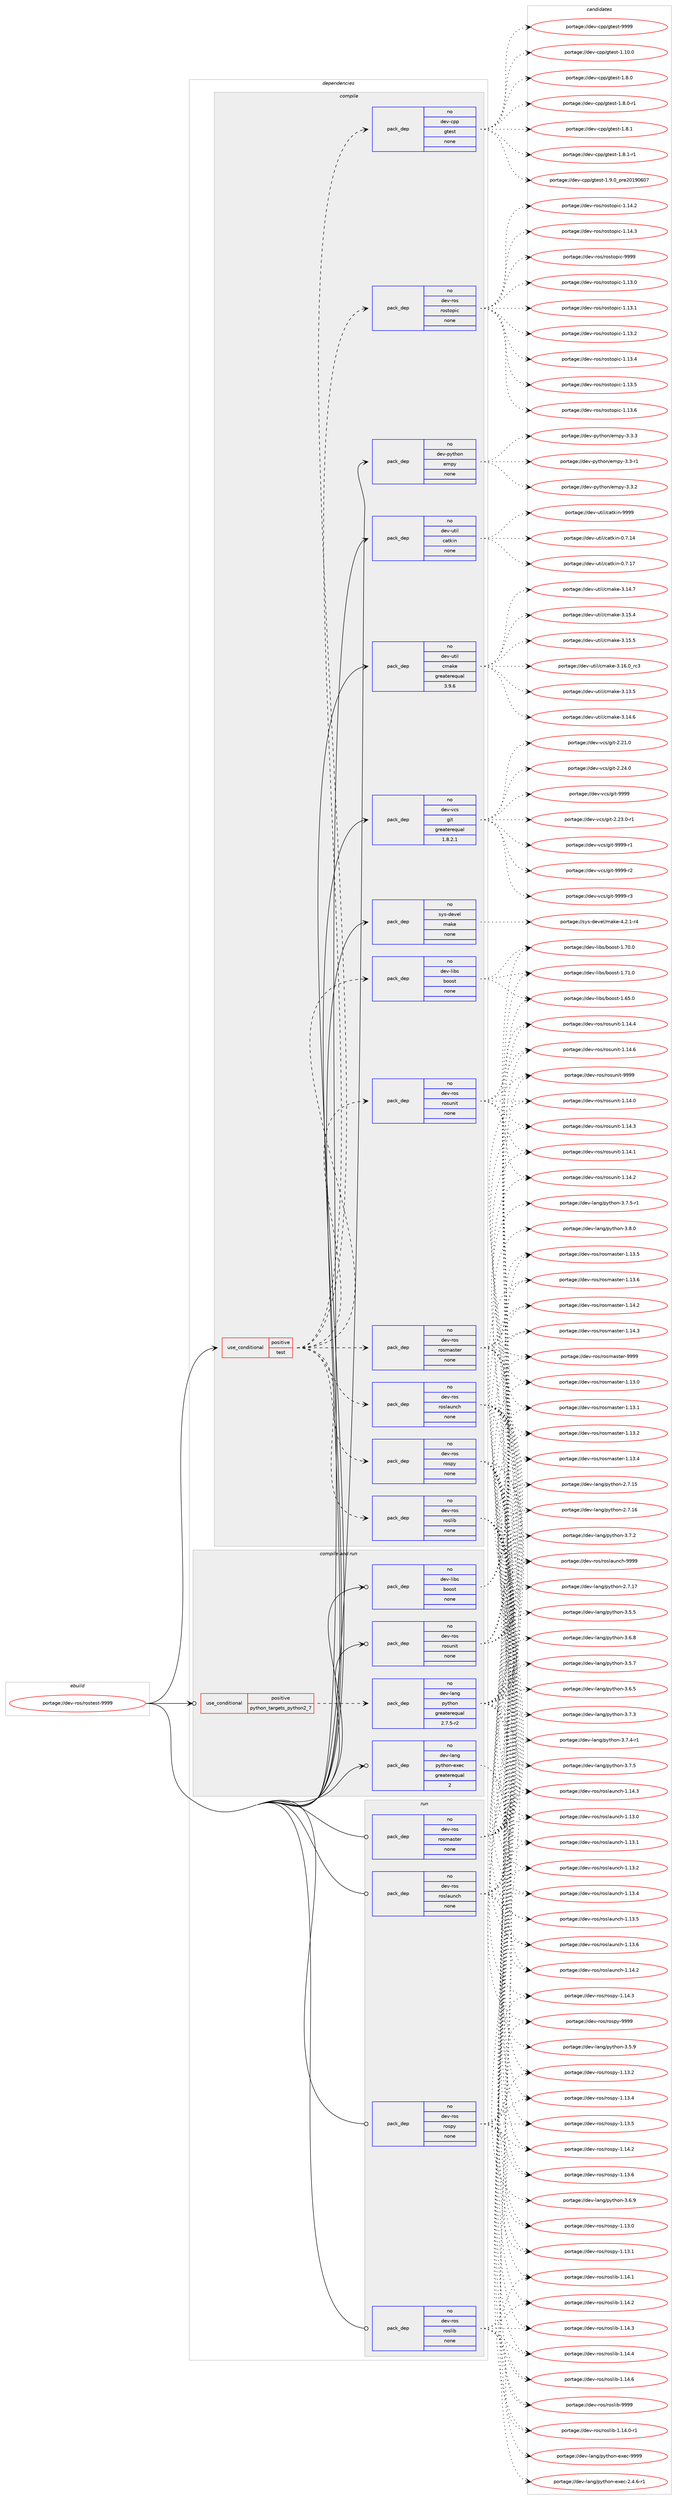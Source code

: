 digraph prolog {

# *************
# Graph options
# *************

newrank=true;
concentrate=true;
compound=true;
graph [rankdir=LR,fontname=Helvetica,fontsize=10,ranksep=1.5];#, ranksep=2.5, nodesep=0.2];
edge  [arrowhead=vee];
node  [fontname=Helvetica,fontsize=10];

# **********
# The ebuild
# **********

subgraph cluster_leftcol {
color=gray;
rank=same;
label=<<i>ebuild</i>>;
id [label="portage://dev-ros/rostest-9999", color=red, width=4, href="../dev-ros/rostest-9999.svg"];
}

# ****************
# The dependencies
# ****************

subgraph cluster_midcol {
color=gray;
label=<<i>dependencies</i>>;
subgraph cluster_compile {
fillcolor="#eeeeee";
style=filled;
label=<<i>compile</i>>;
subgraph cond44464 {
dependency199558 [label=<<TABLE BORDER="0" CELLBORDER="1" CELLSPACING="0" CELLPADDING="4"><TR><TD ROWSPAN="3" CELLPADDING="10">use_conditional</TD></TR><TR><TD>positive</TD></TR><TR><TD>test</TD></TR></TABLE>>, shape=none, color=red];
subgraph pack151666 {
dependency199559 [label=<<TABLE BORDER="0" CELLBORDER="1" CELLSPACING="0" CELLPADDING="4" WIDTH="220"><TR><TD ROWSPAN="6" CELLPADDING="30">pack_dep</TD></TR><TR><TD WIDTH="110">no</TD></TR><TR><TD>dev-ros</TD></TR><TR><TD>rosunit</TD></TR><TR><TD>none</TD></TR><TR><TD></TD></TR></TABLE>>, shape=none, color=blue];
}
dependency199558:e -> dependency199559:w [weight=20,style="dashed",arrowhead="vee"];
subgraph pack151667 {
dependency199560 [label=<<TABLE BORDER="0" CELLBORDER="1" CELLSPACING="0" CELLPADDING="4" WIDTH="220"><TR><TD ROWSPAN="6" CELLPADDING="30">pack_dep</TD></TR><TR><TD WIDTH="110">no</TD></TR><TR><TD>dev-libs</TD></TR><TR><TD>boost</TD></TR><TR><TD>none</TD></TR><TR><TD></TD></TR></TABLE>>, shape=none, color=blue];
}
dependency199558:e -> dependency199560:w [weight=20,style="dashed",arrowhead="vee"];
subgraph pack151668 {
dependency199561 [label=<<TABLE BORDER="0" CELLBORDER="1" CELLSPACING="0" CELLPADDING="4" WIDTH="220"><TR><TD ROWSPAN="6" CELLPADDING="30">pack_dep</TD></TR><TR><TD WIDTH="110">no</TD></TR><TR><TD>dev-ros</TD></TR><TR><TD>roslib</TD></TR><TR><TD>none</TD></TR><TR><TD></TD></TR></TABLE>>, shape=none, color=blue];
}
dependency199558:e -> dependency199561:w [weight=20,style="dashed",arrowhead="vee"];
subgraph pack151669 {
dependency199562 [label=<<TABLE BORDER="0" CELLBORDER="1" CELLSPACING="0" CELLPADDING="4" WIDTH="220"><TR><TD ROWSPAN="6" CELLPADDING="30">pack_dep</TD></TR><TR><TD WIDTH="110">no</TD></TR><TR><TD>dev-ros</TD></TR><TR><TD>rospy</TD></TR><TR><TD>none</TD></TR><TR><TD></TD></TR></TABLE>>, shape=none, color=blue];
}
dependency199558:e -> dependency199562:w [weight=20,style="dashed",arrowhead="vee"];
subgraph pack151670 {
dependency199563 [label=<<TABLE BORDER="0" CELLBORDER="1" CELLSPACING="0" CELLPADDING="4" WIDTH="220"><TR><TD ROWSPAN="6" CELLPADDING="30">pack_dep</TD></TR><TR><TD WIDTH="110">no</TD></TR><TR><TD>dev-ros</TD></TR><TR><TD>roslaunch</TD></TR><TR><TD>none</TD></TR><TR><TD></TD></TR></TABLE>>, shape=none, color=blue];
}
dependency199558:e -> dependency199563:w [weight=20,style="dashed",arrowhead="vee"];
subgraph pack151671 {
dependency199564 [label=<<TABLE BORDER="0" CELLBORDER="1" CELLSPACING="0" CELLPADDING="4" WIDTH="220"><TR><TD ROWSPAN="6" CELLPADDING="30">pack_dep</TD></TR><TR><TD WIDTH="110">no</TD></TR><TR><TD>dev-ros</TD></TR><TR><TD>rosmaster</TD></TR><TR><TD>none</TD></TR><TR><TD></TD></TR></TABLE>>, shape=none, color=blue];
}
dependency199558:e -> dependency199564:w [weight=20,style="dashed",arrowhead="vee"];
subgraph pack151672 {
dependency199565 [label=<<TABLE BORDER="0" CELLBORDER="1" CELLSPACING="0" CELLPADDING="4" WIDTH="220"><TR><TD ROWSPAN="6" CELLPADDING="30">pack_dep</TD></TR><TR><TD WIDTH="110">no</TD></TR><TR><TD>dev-cpp</TD></TR><TR><TD>gtest</TD></TR><TR><TD>none</TD></TR><TR><TD></TD></TR></TABLE>>, shape=none, color=blue];
}
dependency199558:e -> dependency199565:w [weight=20,style="dashed",arrowhead="vee"];
subgraph pack151673 {
dependency199566 [label=<<TABLE BORDER="0" CELLBORDER="1" CELLSPACING="0" CELLPADDING="4" WIDTH="220"><TR><TD ROWSPAN="6" CELLPADDING="30">pack_dep</TD></TR><TR><TD WIDTH="110">no</TD></TR><TR><TD>dev-ros</TD></TR><TR><TD>rostopic</TD></TR><TR><TD>none</TD></TR><TR><TD></TD></TR></TABLE>>, shape=none, color=blue];
}
dependency199558:e -> dependency199566:w [weight=20,style="dashed",arrowhead="vee"];
}
id:e -> dependency199558:w [weight=20,style="solid",arrowhead="vee"];
subgraph pack151674 {
dependency199567 [label=<<TABLE BORDER="0" CELLBORDER="1" CELLSPACING="0" CELLPADDING="4" WIDTH="220"><TR><TD ROWSPAN="6" CELLPADDING="30">pack_dep</TD></TR><TR><TD WIDTH="110">no</TD></TR><TR><TD>dev-python</TD></TR><TR><TD>empy</TD></TR><TR><TD>none</TD></TR><TR><TD></TD></TR></TABLE>>, shape=none, color=blue];
}
id:e -> dependency199567:w [weight=20,style="solid",arrowhead="vee"];
subgraph pack151675 {
dependency199568 [label=<<TABLE BORDER="0" CELLBORDER="1" CELLSPACING="0" CELLPADDING="4" WIDTH="220"><TR><TD ROWSPAN="6" CELLPADDING="30">pack_dep</TD></TR><TR><TD WIDTH="110">no</TD></TR><TR><TD>dev-util</TD></TR><TR><TD>catkin</TD></TR><TR><TD>none</TD></TR><TR><TD></TD></TR></TABLE>>, shape=none, color=blue];
}
id:e -> dependency199568:w [weight=20,style="solid",arrowhead="vee"];
subgraph pack151676 {
dependency199569 [label=<<TABLE BORDER="0" CELLBORDER="1" CELLSPACING="0" CELLPADDING="4" WIDTH="220"><TR><TD ROWSPAN="6" CELLPADDING="30">pack_dep</TD></TR><TR><TD WIDTH="110">no</TD></TR><TR><TD>dev-util</TD></TR><TR><TD>cmake</TD></TR><TR><TD>greaterequal</TD></TR><TR><TD>3.9.6</TD></TR></TABLE>>, shape=none, color=blue];
}
id:e -> dependency199569:w [weight=20,style="solid",arrowhead="vee"];
subgraph pack151677 {
dependency199570 [label=<<TABLE BORDER="0" CELLBORDER="1" CELLSPACING="0" CELLPADDING="4" WIDTH="220"><TR><TD ROWSPAN="6" CELLPADDING="30">pack_dep</TD></TR><TR><TD WIDTH="110">no</TD></TR><TR><TD>dev-vcs</TD></TR><TR><TD>git</TD></TR><TR><TD>greaterequal</TD></TR><TR><TD>1.8.2.1</TD></TR></TABLE>>, shape=none, color=blue];
}
id:e -> dependency199570:w [weight=20,style="solid",arrowhead="vee"];
subgraph pack151678 {
dependency199571 [label=<<TABLE BORDER="0" CELLBORDER="1" CELLSPACING="0" CELLPADDING="4" WIDTH="220"><TR><TD ROWSPAN="6" CELLPADDING="30">pack_dep</TD></TR><TR><TD WIDTH="110">no</TD></TR><TR><TD>sys-devel</TD></TR><TR><TD>make</TD></TR><TR><TD>none</TD></TR><TR><TD></TD></TR></TABLE>>, shape=none, color=blue];
}
id:e -> dependency199571:w [weight=20,style="solid",arrowhead="vee"];
}
subgraph cluster_compileandrun {
fillcolor="#eeeeee";
style=filled;
label=<<i>compile and run</i>>;
subgraph cond44465 {
dependency199572 [label=<<TABLE BORDER="0" CELLBORDER="1" CELLSPACING="0" CELLPADDING="4"><TR><TD ROWSPAN="3" CELLPADDING="10">use_conditional</TD></TR><TR><TD>positive</TD></TR><TR><TD>python_targets_python2_7</TD></TR></TABLE>>, shape=none, color=red];
subgraph pack151679 {
dependency199573 [label=<<TABLE BORDER="0" CELLBORDER="1" CELLSPACING="0" CELLPADDING="4" WIDTH="220"><TR><TD ROWSPAN="6" CELLPADDING="30">pack_dep</TD></TR><TR><TD WIDTH="110">no</TD></TR><TR><TD>dev-lang</TD></TR><TR><TD>python</TD></TR><TR><TD>greaterequal</TD></TR><TR><TD>2.7.5-r2</TD></TR></TABLE>>, shape=none, color=blue];
}
dependency199572:e -> dependency199573:w [weight=20,style="dashed",arrowhead="vee"];
}
id:e -> dependency199572:w [weight=20,style="solid",arrowhead="odotvee"];
subgraph pack151680 {
dependency199574 [label=<<TABLE BORDER="0" CELLBORDER="1" CELLSPACING="0" CELLPADDING="4" WIDTH="220"><TR><TD ROWSPAN="6" CELLPADDING="30">pack_dep</TD></TR><TR><TD WIDTH="110">no</TD></TR><TR><TD>dev-lang</TD></TR><TR><TD>python-exec</TD></TR><TR><TD>greaterequal</TD></TR><TR><TD>2</TD></TR></TABLE>>, shape=none, color=blue];
}
id:e -> dependency199574:w [weight=20,style="solid",arrowhead="odotvee"];
subgraph pack151681 {
dependency199575 [label=<<TABLE BORDER="0" CELLBORDER="1" CELLSPACING="0" CELLPADDING="4" WIDTH="220"><TR><TD ROWSPAN="6" CELLPADDING="30">pack_dep</TD></TR><TR><TD WIDTH="110">no</TD></TR><TR><TD>dev-libs</TD></TR><TR><TD>boost</TD></TR><TR><TD>none</TD></TR><TR><TD></TD></TR></TABLE>>, shape=none, color=blue];
}
id:e -> dependency199575:w [weight=20,style="solid",arrowhead="odotvee"];
subgraph pack151682 {
dependency199576 [label=<<TABLE BORDER="0" CELLBORDER="1" CELLSPACING="0" CELLPADDING="4" WIDTH="220"><TR><TD ROWSPAN="6" CELLPADDING="30">pack_dep</TD></TR><TR><TD WIDTH="110">no</TD></TR><TR><TD>dev-ros</TD></TR><TR><TD>rosunit</TD></TR><TR><TD>none</TD></TR><TR><TD></TD></TR></TABLE>>, shape=none, color=blue];
}
id:e -> dependency199576:w [weight=20,style="solid",arrowhead="odotvee"];
}
subgraph cluster_run {
fillcolor="#eeeeee";
style=filled;
label=<<i>run</i>>;
subgraph pack151683 {
dependency199577 [label=<<TABLE BORDER="0" CELLBORDER="1" CELLSPACING="0" CELLPADDING="4" WIDTH="220"><TR><TD ROWSPAN="6" CELLPADDING="30">pack_dep</TD></TR><TR><TD WIDTH="110">no</TD></TR><TR><TD>dev-ros</TD></TR><TR><TD>roslaunch</TD></TR><TR><TD>none</TD></TR><TR><TD></TD></TR></TABLE>>, shape=none, color=blue];
}
id:e -> dependency199577:w [weight=20,style="solid",arrowhead="odot"];
subgraph pack151684 {
dependency199578 [label=<<TABLE BORDER="0" CELLBORDER="1" CELLSPACING="0" CELLPADDING="4" WIDTH="220"><TR><TD ROWSPAN="6" CELLPADDING="30">pack_dep</TD></TR><TR><TD WIDTH="110">no</TD></TR><TR><TD>dev-ros</TD></TR><TR><TD>roslib</TD></TR><TR><TD>none</TD></TR><TR><TD></TD></TR></TABLE>>, shape=none, color=blue];
}
id:e -> dependency199578:w [weight=20,style="solid",arrowhead="odot"];
subgraph pack151685 {
dependency199579 [label=<<TABLE BORDER="0" CELLBORDER="1" CELLSPACING="0" CELLPADDING="4" WIDTH="220"><TR><TD ROWSPAN="6" CELLPADDING="30">pack_dep</TD></TR><TR><TD WIDTH="110">no</TD></TR><TR><TD>dev-ros</TD></TR><TR><TD>rosmaster</TD></TR><TR><TD>none</TD></TR><TR><TD></TD></TR></TABLE>>, shape=none, color=blue];
}
id:e -> dependency199579:w [weight=20,style="solid",arrowhead="odot"];
subgraph pack151686 {
dependency199580 [label=<<TABLE BORDER="0" CELLBORDER="1" CELLSPACING="0" CELLPADDING="4" WIDTH="220"><TR><TD ROWSPAN="6" CELLPADDING="30">pack_dep</TD></TR><TR><TD WIDTH="110">no</TD></TR><TR><TD>dev-ros</TD></TR><TR><TD>rospy</TD></TR><TR><TD>none</TD></TR><TR><TD></TD></TR></TABLE>>, shape=none, color=blue];
}
id:e -> dependency199580:w [weight=20,style="solid",arrowhead="odot"];
}
}

# **************
# The candidates
# **************

subgraph cluster_choices {
rank=same;
color=gray;
label=<<i>candidates</i>>;

subgraph choice151666 {
color=black;
nodesep=1;
choiceportage100101118451141111154711411111511711010511645494649524648 [label="portage://dev-ros/rosunit-1.14.0", color=red, width=4,href="../dev-ros/rosunit-1.14.0.svg"];
choiceportage100101118451141111154711411111511711010511645494649524649 [label="portage://dev-ros/rosunit-1.14.1", color=red, width=4,href="../dev-ros/rosunit-1.14.1.svg"];
choiceportage100101118451141111154711411111511711010511645494649524650 [label="portage://dev-ros/rosunit-1.14.2", color=red, width=4,href="../dev-ros/rosunit-1.14.2.svg"];
choiceportage100101118451141111154711411111511711010511645494649524651 [label="portage://dev-ros/rosunit-1.14.3", color=red, width=4,href="../dev-ros/rosunit-1.14.3.svg"];
choiceportage100101118451141111154711411111511711010511645494649524652 [label="portage://dev-ros/rosunit-1.14.4", color=red, width=4,href="../dev-ros/rosunit-1.14.4.svg"];
choiceportage100101118451141111154711411111511711010511645494649524654 [label="portage://dev-ros/rosunit-1.14.6", color=red, width=4,href="../dev-ros/rosunit-1.14.6.svg"];
choiceportage10010111845114111115471141111151171101051164557575757 [label="portage://dev-ros/rosunit-9999", color=red, width=4,href="../dev-ros/rosunit-9999.svg"];
dependency199559:e -> choiceportage100101118451141111154711411111511711010511645494649524648:w [style=dotted,weight="100"];
dependency199559:e -> choiceportage100101118451141111154711411111511711010511645494649524649:w [style=dotted,weight="100"];
dependency199559:e -> choiceportage100101118451141111154711411111511711010511645494649524650:w [style=dotted,weight="100"];
dependency199559:e -> choiceportage100101118451141111154711411111511711010511645494649524651:w [style=dotted,weight="100"];
dependency199559:e -> choiceportage100101118451141111154711411111511711010511645494649524652:w [style=dotted,weight="100"];
dependency199559:e -> choiceportage100101118451141111154711411111511711010511645494649524654:w [style=dotted,weight="100"];
dependency199559:e -> choiceportage10010111845114111115471141111151171101051164557575757:w [style=dotted,weight="100"];
}
subgraph choice151667 {
color=black;
nodesep=1;
choiceportage1001011184510810598115479811111111511645494654534648 [label="portage://dev-libs/boost-1.65.0", color=red, width=4,href="../dev-libs/boost-1.65.0.svg"];
choiceportage1001011184510810598115479811111111511645494655484648 [label="portage://dev-libs/boost-1.70.0", color=red, width=4,href="../dev-libs/boost-1.70.0.svg"];
choiceportage1001011184510810598115479811111111511645494655494648 [label="portage://dev-libs/boost-1.71.0", color=red, width=4,href="../dev-libs/boost-1.71.0.svg"];
dependency199560:e -> choiceportage1001011184510810598115479811111111511645494654534648:w [style=dotted,weight="100"];
dependency199560:e -> choiceportage1001011184510810598115479811111111511645494655484648:w [style=dotted,weight="100"];
dependency199560:e -> choiceportage1001011184510810598115479811111111511645494655494648:w [style=dotted,weight="100"];
}
subgraph choice151668 {
color=black;
nodesep=1;
choiceportage100101118451141111154711411111510810598454946495246484511449 [label="portage://dev-ros/roslib-1.14.0-r1", color=red, width=4,href="../dev-ros/roslib-1.14.0-r1.svg"];
choiceportage10010111845114111115471141111151081059845494649524649 [label="portage://dev-ros/roslib-1.14.1", color=red, width=4,href="../dev-ros/roslib-1.14.1.svg"];
choiceportage10010111845114111115471141111151081059845494649524650 [label="portage://dev-ros/roslib-1.14.2", color=red, width=4,href="../dev-ros/roslib-1.14.2.svg"];
choiceportage10010111845114111115471141111151081059845494649524651 [label="portage://dev-ros/roslib-1.14.3", color=red, width=4,href="../dev-ros/roslib-1.14.3.svg"];
choiceportage10010111845114111115471141111151081059845494649524652 [label="portage://dev-ros/roslib-1.14.4", color=red, width=4,href="../dev-ros/roslib-1.14.4.svg"];
choiceportage10010111845114111115471141111151081059845494649524654 [label="portage://dev-ros/roslib-1.14.6", color=red, width=4,href="../dev-ros/roslib-1.14.6.svg"];
choiceportage1001011184511411111547114111115108105984557575757 [label="portage://dev-ros/roslib-9999", color=red, width=4,href="../dev-ros/roslib-9999.svg"];
dependency199561:e -> choiceportage100101118451141111154711411111510810598454946495246484511449:w [style=dotted,weight="100"];
dependency199561:e -> choiceportage10010111845114111115471141111151081059845494649524649:w [style=dotted,weight="100"];
dependency199561:e -> choiceportage10010111845114111115471141111151081059845494649524650:w [style=dotted,weight="100"];
dependency199561:e -> choiceportage10010111845114111115471141111151081059845494649524651:w [style=dotted,weight="100"];
dependency199561:e -> choiceportage10010111845114111115471141111151081059845494649524652:w [style=dotted,weight="100"];
dependency199561:e -> choiceportage10010111845114111115471141111151081059845494649524654:w [style=dotted,weight="100"];
dependency199561:e -> choiceportage1001011184511411111547114111115108105984557575757:w [style=dotted,weight="100"];
}
subgraph choice151669 {
color=black;
nodesep=1;
choiceportage100101118451141111154711411111511212145494649514648 [label="portage://dev-ros/rospy-1.13.0", color=red, width=4,href="../dev-ros/rospy-1.13.0.svg"];
choiceportage100101118451141111154711411111511212145494649514649 [label="portage://dev-ros/rospy-1.13.1", color=red, width=4,href="../dev-ros/rospy-1.13.1.svg"];
choiceportage100101118451141111154711411111511212145494649514650 [label="portage://dev-ros/rospy-1.13.2", color=red, width=4,href="../dev-ros/rospy-1.13.2.svg"];
choiceportage100101118451141111154711411111511212145494649514652 [label="portage://dev-ros/rospy-1.13.4", color=red, width=4,href="../dev-ros/rospy-1.13.4.svg"];
choiceportage100101118451141111154711411111511212145494649514653 [label="portage://dev-ros/rospy-1.13.5", color=red, width=4,href="../dev-ros/rospy-1.13.5.svg"];
choiceportage100101118451141111154711411111511212145494649514654 [label="portage://dev-ros/rospy-1.13.6", color=red, width=4,href="../dev-ros/rospy-1.13.6.svg"];
choiceportage100101118451141111154711411111511212145494649524650 [label="portage://dev-ros/rospy-1.14.2", color=red, width=4,href="../dev-ros/rospy-1.14.2.svg"];
choiceportage100101118451141111154711411111511212145494649524651 [label="portage://dev-ros/rospy-1.14.3", color=red, width=4,href="../dev-ros/rospy-1.14.3.svg"];
choiceportage10010111845114111115471141111151121214557575757 [label="portage://dev-ros/rospy-9999", color=red, width=4,href="../dev-ros/rospy-9999.svg"];
dependency199562:e -> choiceportage100101118451141111154711411111511212145494649514648:w [style=dotted,weight="100"];
dependency199562:e -> choiceportage100101118451141111154711411111511212145494649514649:w [style=dotted,weight="100"];
dependency199562:e -> choiceportage100101118451141111154711411111511212145494649514650:w [style=dotted,weight="100"];
dependency199562:e -> choiceportage100101118451141111154711411111511212145494649514652:w [style=dotted,weight="100"];
dependency199562:e -> choiceportage100101118451141111154711411111511212145494649514653:w [style=dotted,weight="100"];
dependency199562:e -> choiceportage100101118451141111154711411111511212145494649514654:w [style=dotted,weight="100"];
dependency199562:e -> choiceportage100101118451141111154711411111511212145494649524650:w [style=dotted,weight="100"];
dependency199562:e -> choiceportage100101118451141111154711411111511212145494649524651:w [style=dotted,weight="100"];
dependency199562:e -> choiceportage10010111845114111115471141111151121214557575757:w [style=dotted,weight="100"];
}
subgraph choice151670 {
color=black;
nodesep=1;
choiceportage1001011184511411111547114111115108971171109910445494649514648 [label="portage://dev-ros/roslaunch-1.13.0", color=red, width=4,href="../dev-ros/roslaunch-1.13.0.svg"];
choiceportage1001011184511411111547114111115108971171109910445494649514649 [label="portage://dev-ros/roslaunch-1.13.1", color=red, width=4,href="../dev-ros/roslaunch-1.13.1.svg"];
choiceportage1001011184511411111547114111115108971171109910445494649514650 [label="portage://dev-ros/roslaunch-1.13.2", color=red, width=4,href="../dev-ros/roslaunch-1.13.2.svg"];
choiceportage1001011184511411111547114111115108971171109910445494649514652 [label="portage://dev-ros/roslaunch-1.13.4", color=red, width=4,href="../dev-ros/roslaunch-1.13.4.svg"];
choiceportage1001011184511411111547114111115108971171109910445494649514653 [label="portage://dev-ros/roslaunch-1.13.5", color=red, width=4,href="../dev-ros/roslaunch-1.13.5.svg"];
choiceportage1001011184511411111547114111115108971171109910445494649514654 [label="portage://dev-ros/roslaunch-1.13.6", color=red, width=4,href="../dev-ros/roslaunch-1.13.6.svg"];
choiceportage1001011184511411111547114111115108971171109910445494649524650 [label="portage://dev-ros/roslaunch-1.14.2", color=red, width=4,href="../dev-ros/roslaunch-1.14.2.svg"];
choiceportage1001011184511411111547114111115108971171109910445494649524651 [label="portage://dev-ros/roslaunch-1.14.3", color=red, width=4,href="../dev-ros/roslaunch-1.14.3.svg"];
choiceportage100101118451141111154711411111510897117110991044557575757 [label="portage://dev-ros/roslaunch-9999", color=red, width=4,href="../dev-ros/roslaunch-9999.svg"];
dependency199563:e -> choiceportage1001011184511411111547114111115108971171109910445494649514648:w [style=dotted,weight="100"];
dependency199563:e -> choiceportage1001011184511411111547114111115108971171109910445494649514649:w [style=dotted,weight="100"];
dependency199563:e -> choiceportage1001011184511411111547114111115108971171109910445494649514650:w [style=dotted,weight="100"];
dependency199563:e -> choiceportage1001011184511411111547114111115108971171109910445494649514652:w [style=dotted,weight="100"];
dependency199563:e -> choiceportage1001011184511411111547114111115108971171109910445494649514653:w [style=dotted,weight="100"];
dependency199563:e -> choiceportage1001011184511411111547114111115108971171109910445494649514654:w [style=dotted,weight="100"];
dependency199563:e -> choiceportage1001011184511411111547114111115108971171109910445494649524650:w [style=dotted,weight="100"];
dependency199563:e -> choiceportage1001011184511411111547114111115108971171109910445494649524651:w [style=dotted,weight="100"];
dependency199563:e -> choiceportage100101118451141111154711411111510897117110991044557575757:w [style=dotted,weight="100"];
}
subgraph choice151671 {
color=black;
nodesep=1;
choiceportage10010111845114111115471141111151099711511610111445494649514648 [label="portage://dev-ros/rosmaster-1.13.0", color=red, width=4,href="../dev-ros/rosmaster-1.13.0.svg"];
choiceportage10010111845114111115471141111151099711511610111445494649514649 [label="portage://dev-ros/rosmaster-1.13.1", color=red, width=4,href="../dev-ros/rosmaster-1.13.1.svg"];
choiceportage10010111845114111115471141111151099711511610111445494649514650 [label="portage://dev-ros/rosmaster-1.13.2", color=red, width=4,href="../dev-ros/rosmaster-1.13.2.svg"];
choiceportage10010111845114111115471141111151099711511610111445494649514652 [label="portage://dev-ros/rosmaster-1.13.4", color=red, width=4,href="../dev-ros/rosmaster-1.13.4.svg"];
choiceportage10010111845114111115471141111151099711511610111445494649514653 [label="portage://dev-ros/rosmaster-1.13.5", color=red, width=4,href="../dev-ros/rosmaster-1.13.5.svg"];
choiceportage10010111845114111115471141111151099711511610111445494649514654 [label="portage://dev-ros/rosmaster-1.13.6", color=red, width=4,href="../dev-ros/rosmaster-1.13.6.svg"];
choiceportage10010111845114111115471141111151099711511610111445494649524650 [label="portage://dev-ros/rosmaster-1.14.2", color=red, width=4,href="../dev-ros/rosmaster-1.14.2.svg"];
choiceportage10010111845114111115471141111151099711511610111445494649524651 [label="portage://dev-ros/rosmaster-1.14.3", color=red, width=4,href="../dev-ros/rosmaster-1.14.3.svg"];
choiceportage1001011184511411111547114111115109971151161011144557575757 [label="portage://dev-ros/rosmaster-9999", color=red, width=4,href="../dev-ros/rosmaster-9999.svg"];
dependency199564:e -> choiceportage10010111845114111115471141111151099711511610111445494649514648:w [style=dotted,weight="100"];
dependency199564:e -> choiceportage10010111845114111115471141111151099711511610111445494649514649:w [style=dotted,weight="100"];
dependency199564:e -> choiceportage10010111845114111115471141111151099711511610111445494649514650:w [style=dotted,weight="100"];
dependency199564:e -> choiceportage10010111845114111115471141111151099711511610111445494649514652:w [style=dotted,weight="100"];
dependency199564:e -> choiceportage10010111845114111115471141111151099711511610111445494649514653:w [style=dotted,weight="100"];
dependency199564:e -> choiceportage10010111845114111115471141111151099711511610111445494649514654:w [style=dotted,weight="100"];
dependency199564:e -> choiceportage10010111845114111115471141111151099711511610111445494649524650:w [style=dotted,weight="100"];
dependency199564:e -> choiceportage10010111845114111115471141111151099711511610111445494649524651:w [style=dotted,weight="100"];
dependency199564:e -> choiceportage1001011184511411111547114111115109971151161011144557575757:w [style=dotted,weight="100"];
}
subgraph choice151672 {
color=black;
nodesep=1;
choiceportage10010111845991121124710311610111511645494649484648 [label="portage://dev-cpp/gtest-1.10.0", color=red, width=4,href="../dev-cpp/gtest-1.10.0.svg"];
choiceportage100101118459911211247103116101115116454946564648 [label="portage://dev-cpp/gtest-1.8.0", color=red, width=4,href="../dev-cpp/gtest-1.8.0.svg"];
choiceportage1001011184599112112471031161011151164549465646484511449 [label="portage://dev-cpp/gtest-1.8.0-r1", color=red, width=4,href="../dev-cpp/gtest-1.8.0-r1.svg"];
choiceportage100101118459911211247103116101115116454946564649 [label="portage://dev-cpp/gtest-1.8.1", color=red, width=4,href="../dev-cpp/gtest-1.8.1.svg"];
choiceportage1001011184599112112471031161011151164549465646494511449 [label="portage://dev-cpp/gtest-1.8.1-r1", color=red, width=4,href="../dev-cpp/gtest-1.8.1-r1.svg"];
choiceportage100101118459911211247103116101115116454946574648951121141015048495748544855 [label="portage://dev-cpp/gtest-1.9.0_pre20190607", color=red, width=4,href="../dev-cpp/gtest-1.9.0_pre20190607.svg"];
choiceportage1001011184599112112471031161011151164557575757 [label="portage://dev-cpp/gtest-9999", color=red, width=4,href="../dev-cpp/gtest-9999.svg"];
dependency199565:e -> choiceportage10010111845991121124710311610111511645494649484648:w [style=dotted,weight="100"];
dependency199565:e -> choiceportage100101118459911211247103116101115116454946564648:w [style=dotted,weight="100"];
dependency199565:e -> choiceportage1001011184599112112471031161011151164549465646484511449:w [style=dotted,weight="100"];
dependency199565:e -> choiceportage100101118459911211247103116101115116454946564649:w [style=dotted,weight="100"];
dependency199565:e -> choiceportage1001011184599112112471031161011151164549465646494511449:w [style=dotted,weight="100"];
dependency199565:e -> choiceportage100101118459911211247103116101115116454946574648951121141015048495748544855:w [style=dotted,weight="100"];
dependency199565:e -> choiceportage1001011184599112112471031161011151164557575757:w [style=dotted,weight="100"];
}
subgraph choice151673 {
color=black;
nodesep=1;
choiceportage10010111845114111115471141111151161111121059945494649514648 [label="portage://dev-ros/rostopic-1.13.0", color=red, width=4,href="../dev-ros/rostopic-1.13.0.svg"];
choiceportage10010111845114111115471141111151161111121059945494649514649 [label="portage://dev-ros/rostopic-1.13.1", color=red, width=4,href="../dev-ros/rostopic-1.13.1.svg"];
choiceportage10010111845114111115471141111151161111121059945494649514650 [label="portage://dev-ros/rostopic-1.13.2", color=red, width=4,href="../dev-ros/rostopic-1.13.2.svg"];
choiceportage10010111845114111115471141111151161111121059945494649514652 [label="portage://dev-ros/rostopic-1.13.4", color=red, width=4,href="../dev-ros/rostopic-1.13.4.svg"];
choiceportage10010111845114111115471141111151161111121059945494649514653 [label="portage://dev-ros/rostopic-1.13.5", color=red, width=4,href="../dev-ros/rostopic-1.13.5.svg"];
choiceportage10010111845114111115471141111151161111121059945494649514654 [label="portage://dev-ros/rostopic-1.13.6", color=red, width=4,href="../dev-ros/rostopic-1.13.6.svg"];
choiceportage10010111845114111115471141111151161111121059945494649524650 [label="portage://dev-ros/rostopic-1.14.2", color=red, width=4,href="../dev-ros/rostopic-1.14.2.svg"];
choiceportage10010111845114111115471141111151161111121059945494649524651 [label="portage://dev-ros/rostopic-1.14.3", color=red, width=4,href="../dev-ros/rostopic-1.14.3.svg"];
choiceportage1001011184511411111547114111115116111112105994557575757 [label="portage://dev-ros/rostopic-9999", color=red, width=4,href="../dev-ros/rostopic-9999.svg"];
dependency199566:e -> choiceportage10010111845114111115471141111151161111121059945494649514648:w [style=dotted,weight="100"];
dependency199566:e -> choiceportage10010111845114111115471141111151161111121059945494649514649:w [style=dotted,weight="100"];
dependency199566:e -> choiceportage10010111845114111115471141111151161111121059945494649514650:w [style=dotted,weight="100"];
dependency199566:e -> choiceportage10010111845114111115471141111151161111121059945494649514652:w [style=dotted,weight="100"];
dependency199566:e -> choiceportage10010111845114111115471141111151161111121059945494649514653:w [style=dotted,weight="100"];
dependency199566:e -> choiceportage10010111845114111115471141111151161111121059945494649514654:w [style=dotted,weight="100"];
dependency199566:e -> choiceportage10010111845114111115471141111151161111121059945494649524650:w [style=dotted,weight="100"];
dependency199566:e -> choiceportage10010111845114111115471141111151161111121059945494649524651:w [style=dotted,weight="100"];
dependency199566:e -> choiceportage1001011184511411111547114111115116111112105994557575757:w [style=dotted,weight="100"];
}
subgraph choice151674 {
color=black;
nodesep=1;
choiceportage1001011184511212111610411111047101109112121455146514511449 [label="portage://dev-python/empy-3.3-r1", color=red, width=4,href="../dev-python/empy-3.3-r1.svg"];
choiceportage1001011184511212111610411111047101109112121455146514650 [label="portage://dev-python/empy-3.3.2", color=red, width=4,href="../dev-python/empy-3.3.2.svg"];
choiceportage1001011184511212111610411111047101109112121455146514651 [label="portage://dev-python/empy-3.3.3", color=red, width=4,href="../dev-python/empy-3.3.3.svg"];
dependency199567:e -> choiceportage1001011184511212111610411111047101109112121455146514511449:w [style=dotted,weight="100"];
dependency199567:e -> choiceportage1001011184511212111610411111047101109112121455146514650:w [style=dotted,weight="100"];
dependency199567:e -> choiceportage1001011184511212111610411111047101109112121455146514651:w [style=dotted,weight="100"];
}
subgraph choice151675 {
color=black;
nodesep=1;
choiceportage1001011184511711610510847999711610710511045484655464952 [label="portage://dev-util/catkin-0.7.14", color=red, width=4,href="../dev-util/catkin-0.7.14.svg"];
choiceportage1001011184511711610510847999711610710511045484655464955 [label="portage://dev-util/catkin-0.7.17", color=red, width=4,href="../dev-util/catkin-0.7.17.svg"];
choiceportage100101118451171161051084799971161071051104557575757 [label="portage://dev-util/catkin-9999", color=red, width=4,href="../dev-util/catkin-9999.svg"];
dependency199568:e -> choiceportage1001011184511711610510847999711610710511045484655464952:w [style=dotted,weight="100"];
dependency199568:e -> choiceportage1001011184511711610510847999711610710511045484655464955:w [style=dotted,weight="100"];
dependency199568:e -> choiceportage100101118451171161051084799971161071051104557575757:w [style=dotted,weight="100"];
}
subgraph choice151676 {
color=black;
nodesep=1;
choiceportage1001011184511711610510847991099710710145514649514653 [label="portage://dev-util/cmake-3.13.5", color=red, width=4,href="../dev-util/cmake-3.13.5.svg"];
choiceportage1001011184511711610510847991099710710145514649524654 [label="portage://dev-util/cmake-3.14.6", color=red, width=4,href="../dev-util/cmake-3.14.6.svg"];
choiceportage1001011184511711610510847991099710710145514649524655 [label="portage://dev-util/cmake-3.14.7", color=red, width=4,href="../dev-util/cmake-3.14.7.svg"];
choiceportage1001011184511711610510847991099710710145514649534652 [label="portage://dev-util/cmake-3.15.4", color=red, width=4,href="../dev-util/cmake-3.15.4.svg"];
choiceportage1001011184511711610510847991099710710145514649534653 [label="portage://dev-util/cmake-3.15.5", color=red, width=4,href="../dev-util/cmake-3.15.5.svg"];
choiceportage1001011184511711610510847991099710710145514649544648951149951 [label="portage://dev-util/cmake-3.16.0_rc3", color=red, width=4,href="../dev-util/cmake-3.16.0_rc3.svg"];
dependency199569:e -> choiceportage1001011184511711610510847991099710710145514649514653:w [style=dotted,weight="100"];
dependency199569:e -> choiceportage1001011184511711610510847991099710710145514649524654:w [style=dotted,weight="100"];
dependency199569:e -> choiceportage1001011184511711610510847991099710710145514649524655:w [style=dotted,weight="100"];
dependency199569:e -> choiceportage1001011184511711610510847991099710710145514649534652:w [style=dotted,weight="100"];
dependency199569:e -> choiceportage1001011184511711610510847991099710710145514649534653:w [style=dotted,weight="100"];
dependency199569:e -> choiceportage1001011184511711610510847991099710710145514649544648951149951:w [style=dotted,weight="100"];
}
subgraph choice151677 {
color=black;
nodesep=1;
choiceportage10010111845118991154710310511645504650494648 [label="portage://dev-vcs/git-2.21.0", color=red, width=4,href="../dev-vcs/git-2.21.0.svg"];
choiceportage100101118451189911547103105116455046505146484511449 [label="portage://dev-vcs/git-2.23.0-r1", color=red, width=4,href="../dev-vcs/git-2.23.0-r1.svg"];
choiceportage10010111845118991154710310511645504650524648 [label="portage://dev-vcs/git-2.24.0", color=red, width=4,href="../dev-vcs/git-2.24.0.svg"];
choiceportage1001011184511899115471031051164557575757 [label="portage://dev-vcs/git-9999", color=red, width=4,href="../dev-vcs/git-9999.svg"];
choiceportage10010111845118991154710310511645575757574511449 [label="portage://dev-vcs/git-9999-r1", color=red, width=4,href="../dev-vcs/git-9999-r1.svg"];
choiceportage10010111845118991154710310511645575757574511450 [label="portage://dev-vcs/git-9999-r2", color=red, width=4,href="../dev-vcs/git-9999-r2.svg"];
choiceportage10010111845118991154710310511645575757574511451 [label="portage://dev-vcs/git-9999-r3", color=red, width=4,href="../dev-vcs/git-9999-r3.svg"];
dependency199570:e -> choiceportage10010111845118991154710310511645504650494648:w [style=dotted,weight="100"];
dependency199570:e -> choiceportage100101118451189911547103105116455046505146484511449:w [style=dotted,weight="100"];
dependency199570:e -> choiceportage10010111845118991154710310511645504650524648:w [style=dotted,weight="100"];
dependency199570:e -> choiceportage1001011184511899115471031051164557575757:w [style=dotted,weight="100"];
dependency199570:e -> choiceportage10010111845118991154710310511645575757574511449:w [style=dotted,weight="100"];
dependency199570:e -> choiceportage10010111845118991154710310511645575757574511450:w [style=dotted,weight="100"];
dependency199570:e -> choiceportage10010111845118991154710310511645575757574511451:w [style=dotted,weight="100"];
}
subgraph choice151678 {
color=black;
nodesep=1;
choiceportage1151211154510010111810110847109971071014552465046494511452 [label="portage://sys-devel/make-4.2.1-r4", color=red, width=4,href="../sys-devel/make-4.2.1-r4.svg"];
dependency199571:e -> choiceportage1151211154510010111810110847109971071014552465046494511452:w [style=dotted,weight="100"];
}
subgraph choice151679 {
color=black;
nodesep=1;
choiceportage10010111845108971101034711212111610411111045504655464953 [label="portage://dev-lang/python-2.7.15", color=red, width=4,href="../dev-lang/python-2.7.15.svg"];
choiceportage10010111845108971101034711212111610411111045504655464954 [label="portage://dev-lang/python-2.7.16", color=red, width=4,href="../dev-lang/python-2.7.16.svg"];
choiceportage10010111845108971101034711212111610411111045504655464955 [label="portage://dev-lang/python-2.7.17", color=red, width=4,href="../dev-lang/python-2.7.17.svg"];
choiceportage100101118451089711010347112121116104111110455146534653 [label="portage://dev-lang/python-3.5.5", color=red, width=4,href="../dev-lang/python-3.5.5.svg"];
choiceportage100101118451089711010347112121116104111110455146534655 [label="portage://dev-lang/python-3.5.7", color=red, width=4,href="../dev-lang/python-3.5.7.svg"];
choiceportage100101118451089711010347112121116104111110455146534657 [label="portage://dev-lang/python-3.5.9", color=red, width=4,href="../dev-lang/python-3.5.9.svg"];
choiceportage100101118451089711010347112121116104111110455146544653 [label="portage://dev-lang/python-3.6.5", color=red, width=4,href="../dev-lang/python-3.6.5.svg"];
choiceportage100101118451089711010347112121116104111110455146544656 [label="portage://dev-lang/python-3.6.8", color=red, width=4,href="../dev-lang/python-3.6.8.svg"];
choiceportage100101118451089711010347112121116104111110455146544657 [label="portage://dev-lang/python-3.6.9", color=red, width=4,href="../dev-lang/python-3.6.9.svg"];
choiceportage100101118451089711010347112121116104111110455146554650 [label="portage://dev-lang/python-3.7.2", color=red, width=4,href="../dev-lang/python-3.7.2.svg"];
choiceportage100101118451089711010347112121116104111110455146554651 [label="portage://dev-lang/python-3.7.3", color=red, width=4,href="../dev-lang/python-3.7.3.svg"];
choiceportage1001011184510897110103471121211161041111104551465546524511449 [label="portage://dev-lang/python-3.7.4-r1", color=red, width=4,href="../dev-lang/python-3.7.4-r1.svg"];
choiceportage100101118451089711010347112121116104111110455146554653 [label="portage://dev-lang/python-3.7.5", color=red, width=4,href="../dev-lang/python-3.7.5.svg"];
choiceportage1001011184510897110103471121211161041111104551465546534511449 [label="portage://dev-lang/python-3.7.5-r1", color=red, width=4,href="../dev-lang/python-3.7.5-r1.svg"];
choiceportage100101118451089711010347112121116104111110455146564648 [label="portage://dev-lang/python-3.8.0", color=red, width=4,href="../dev-lang/python-3.8.0.svg"];
dependency199573:e -> choiceportage10010111845108971101034711212111610411111045504655464953:w [style=dotted,weight="100"];
dependency199573:e -> choiceportage10010111845108971101034711212111610411111045504655464954:w [style=dotted,weight="100"];
dependency199573:e -> choiceportage10010111845108971101034711212111610411111045504655464955:w [style=dotted,weight="100"];
dependency199573:e -> choiceportage100101118451089711010347112121116104111110455146534653:w [style=dotted,weight="100"];
dependency199573:e -> choiceportage100101118451089711010347112121116104111110455146534655:w [style=dotted,weight="100"];
dependency199573:e -> choiceportage100101118451089711010347112121116104111110455146534657:w [style=dotted,weight="100"];
dependency199573:e -> choiceportage100101118451089711010347112121116104111110455146544653:w [style=dotted,weight="100"];
dependency199573:e -> choiceportage100101118451089711010347112121116104111110455146544656:w [style=dotted,weight="100"];
dependency199573:e -> choiceportage100101118451089711010347112121116104111110455146544657:w [style=dotted,weight="100"];
dependency199573:e -> choiceportage100101118451089711010347112121116104111110455146554650:w [style=dotted,weight="100"];
dependency199573:e -> choiceportage100101118451089711010347112121116104111110455146554651:w [style=dotted,weight="100"];
dependency199573:e -> choiceportage1001011184510897110103471121211161041111104551465546524511449:w [style=dotted,weight="100"];
dependency199573:e -> choiceportage100101118451089711010347112121116104111110455146554653:w [style=dotted,weight="100"];
dependency199573:e -> choiceportage1001011184510897110103471121211161041111104551465546534511449:w [style=dotted,weight="100"];
dependency199573:e -> choiceportage100101118451089711010347112121116104111110455146564648:w [style=dotted,weight="100"];
}
subgraph choice151680 {
color=black;
nodesep=1;
choiceportage10010111845108971101034711212111610411111045101120101994550465246544511449 [label="portage://dev-lang/python-exec-2.4.6-r1", color=red, width=4,href="../dev-lang/python-exec-2.4.6-r1.svg"];
choiceportage10010111845108971101034711212111610411111045101120101994557575757 [label="portage://dev-lang/python-exec-9999", color=red, width=4,href="../dev-lang/python-exec-9999.svg"];
dependency199574:e -> choiceportage10010111845108971101034711212111610411111045101120101994550465246544511449:w [style=dotted,weight="100"];
dependency199574:e -> choiceportage10010111845108971101034711212111610411111045101120101994557575757:w [style=dotted,weight="100"];
}
subgraph choice151681 {
color=black;
nodesep=1;
choiceportage1001011184510810598115479811111111511645494654534648 [label="portage://dev-libs/boost-1.65.0", color=red, width=4,href="../dev-libs/boost-1.65.0.svg"];
choiceportage1001011184510810598115479811111111511645494655484648 [label="portage://dev-libs/boost-1.70.0", color=red, width=4,href="../dev-libs/boost-1.70.0.svg"];
choiceportage1001011184510810598115479811111111511645494655494648 [label="portage://dev-libs/boost-1.71.0", color=red, width=4,href="../dev-libs/boost-1.71.0.svg"];
dependency199575:e -> choiceportage1001011184510810598115479811111111511645494654534648:w [style=dotted,weight="100"];
dependency199575:e -> choiceportage1001011184510810598115479811111111511645494655484648:w [style=dotted,weight="100"];
dependency199575:e -> choiceportage1001011184510810598115479811111111511645494655494648:w [style=dotted,weight="100"];
}
subgraph choice151682 {
color=black;
nodesep=1;
choiceportage100101118451141111154711411111511711010511645494649524648 [label="portage://dev-ros/rosunit-1.14.0", color=red, width=4,href="../dev-ros/rosunit-1.14.0.svg"];
choiceportage100101118451141111154711411111511711010511645494649524649 [label="portage://dev-ros/rosunit-1.14.1", color=red, width=4,href="../dev-ros/rosunit-1.14.1.svg"];
choiceportage100101118451141111154711411111511711010511645494649524650 [label="portage://dev-ros/rosunit-1.14.2", color=red, width=4,href="../dev-ros/rosunit-1.14.2.svg"];
choiceportage100101118451141111154711411111511711010511645494649524651 [label="portage://dev-ros/rosunit-1.14.3", color=red, width=4,href="../dev-ros/rosunit-1.14.3.svg"];
choiceportage100101118451141111154711411111511711010511645494649524652 [label="portage://dev-ros/rosunit-1.14.4", color=red, width=4,href="../dev-ros/rosunit-1.14.4.svg"];
choiceportage100101118451141111154711411111511711010511645494649524654 [label="portage://dev-ros/rosunit-1.14.6", color=red, width=4,href="../dev-ros/rosunit-1.14.6.svg"];
choiceportage10010111845114111115471141111151171101051164557575757 [label="portage://dev-ros/rosunit-9999", color=red, width=4,href="../dev-ros/rosunit-9999.svg"];
dependency199576:e -> choiceportage100101118451141111154711411111511711010511645494649524648:w [style=dotted,weight="100"];
dependency199576:e -> choiceportage100101118451141111154711411111511711010511645494649524649:w [style=dotted,weight="100"];
dependency199576:e -> choiceportage100101118451141111154711411111511711010511645494649524650:w [style=dotted,weight="100"];
dependency199576:e -> choiceportage100101118451141111154711411111511711010511645494649524651:w [style=dotted,weight="100"];
dependency199576:e -> choiceportage100101118451141111154711411111511711010511645494649524652:w [style=dotted,weight="100"];
dependency199576:e -> choiceportage100101118451141111154711411111511711010511645494649524654:w [style=dotted,weight="100"];
dependency199576:e -> choiceportage10010111845114111115471141111151171101051164557575757:w [style=dotted,weight="100"];
}
subgraph choice151683 {
color=black;
nodesep=1;
choiceportage1001011184511411111547114111115108971171109910445494649514648 [label="portage://dev-ros/roslaunch-1.13.0", color=red, width=4,href="../dev-ros/roslaunch-1.13.0.svg"];
choiceportage1001011184511411111547114111115108971171109910445494649514649 [label="portage://dev-ros/roslaunch-1.13.1", color=red, width=4,href="../dev-ros/roslaunch-1.13.1.svg"];
choiceportage1001011184511411111547114111115108971171109910445494649514650 [label="portage://dev-ros/roslaunch-1.13.2", color=red, width=4,href="../dev-ros/roslaunch-1.13.2.svg"];
choiceportage1001011184511411111547114111115108971171109910445494649514652 [label="portage://dev-ros/roslaunch-1.13.4", color=red, width=4,href="../dev-ros/roslaunch-1.13.4.svg"];
choiceportage1001011184511411111547114111115108971171109910445494649514653 [label="portage://dev-ros/roslaunch-1.13.5", color=red, width=4,href="../dev-ros/roslaunch-1.13.5.svg"];
choiceportage1001011184511411111547114111115108971171109910445494649514654 [label="portage://dev-ros/roslaunch-1.13.6", color=red, width=4,href="../dev-ros/roslaunch-1.13.6.svg"];
choiceportage1001011184511411111547114111115108971171109910445494649524650 [label="portage://dev-ros/roslaunch-1.14.2", color=red, width=4,href="../dev-ros/roslaunch-1.14.2.svg"];
choiceportage1001011184511411111547114111115108971171109910445494649524651 [label="portage://dev-ros/roslaunch-1.14.3", color=red, width=4,href="../dev-ros/roslaunch-1.14.3.svg"];
choiceportage100101118451141111154711411111510897117110991044557575757 [label="portage://dev-ros/roslaunch-9999", color=red, width=4,href="../dev-ros/roslaunch-9999.svg"];
dependency199577:e -> choiceportage1001011184511411111547114111115108971171109910445494649514648:w [style=dotted,weight="100"];
dependency199577:e -> choiceportage1001011184511411111547114111115108971171109910445494649514649:w [style=dotted,weight="100"];
dependency199577:e -> choiceportage1001011184511411111547114111115108971171109910445494649514650:w [style=dotted,weight="100"];
dependency199577:e -> choiceportage1001011184511411111547114111115108971171109910445494649514652:w [style=dotted,weight="100"];
dependency199577:e -> choiceportage1001011184511411111547114111115108971171109910445494649514653:w [style=dotted,weight="100"];
dependency199577:e -> choiceportage1001011184511411111547114111115108971171109910445494649514654:w [style=dotted,weight="100"];
dependency199577:e -> choiceportage1001011184511411111547114111115108971171109910445494649524650:w [style=dotted,weight="100"];
dependency199577:e -> choiceportage1001011184511411111547114111115108971171109910445494649524651:w [style=dotted,weight="100"];
dependency199577:e -> choiceportage100101118451141111154711411111510897117110991044557575757:w [style=dotted,weight="100"];
}
subgraph choice151684 {
color=black;
nodesep=1;
choiceportage100101118451141111154711411111510810598454946495246484511449 [label="portage://dev-ros/roslib-1.14.0-r1", color=red, width=4,href="../dev-ros/roslib-1.14.0-r1.svg"];
choiceportage10010111845114111115471141111151081059845494649524649 [label="portage://dev-ros/roslib-1.14.1", color=red, width=4,href="../dev-ros/roslib-1.14.1.svg"];
choiceportage10010111845114111115471141111151081059845494649524650 [label="portage://dev-ros/roslib-1.14.2", color=red, width=4,href="../dev-ros/roslib-1.14.2.svg"];
choiceportage10010111845114111115471141111151081059845494649524651 [label="portage://dev-ros/roslib-1.14.3", color=red, width=4,href="../dev-ros/roslib-1.14.3.svg"];
choiceportage10010111845114111115471141111151081059845494649524652 [label="portage://dev-ros/roslib-1.14.4", color=red, width=4,href="../dev-ros/roslib-1.14.4.svg"];
choiceportage10010111845114111115471141111151081059845494649524654 [label="portage://dev-ros/roslib-1.14.6", color=red, width=4,href="../dev-ros/roslib-1.14.6.svg"];
choiceportage1001011184511411111547114111115108105984557575757 [label="portage://dev-ros/roslib-9999", color=red, width=4,href="../dev-ros/roslib-9999.svg"];
dependency199578:e -> choiceportage100101118451141111154711411111510810598454946495246484511449:w [style=dotted,weight="100"];
dependency199578:e -> choiceportage10010111845114111115471141111151081059845494649524649:w [style=dotted,weight="100"];
dependency199578:e -> choiceportage10010111845114111115471141111151081059845494649524650:w [style=dotted,weight="100"];
dependency199578:e -> choiceportage10010111845114111115471141111151081059845494649524651:w [style=dotted,weight="100"];
dependency199578:e -> choiceportage10010111845114111115471141111151081059845494649524652:w [style=dotted,weight="100"];
dependency199578:e -> choiceportage10010111845114111115471141111151081059845494649524654:w [style=dotted,weight="100"];
dependency199578:e -> choiceportage1001011184511411111547114111115108105984557575757:w [style=dotted,weight="100"];
}
subgraph choice151685 {
color=black;
nodesep=1;
choiceportage10010111845114111115471141111151099711511610111445494649514648 [label="portage://dev-ros/rosmaster-1.13.0", color=red, width=4,href="../dev-ros/rosmaster-1.13.0.svg"];
choiceportage10010111845114111115471141111151099711511610111445494649514649 [label="portage://dev-ros/rosmaster-1.13.1", color=red, width=4,href="../dev-ros/rosmaster-1.13.1.svg"];
choiceportage10010111845114111115471141111151099711511610111445494649514650 [label="portage://dev-ros/rosmaster-1.13.2", color=red, width=4,href="../dev-ros/rosmaster-1.13.2.svg"];
choiceportage10010111845114111115471141111151099711511610111445494649514652 [label="portage://dev-ros/rosmaster-1.13.4", color=red, width=4,href="../dev-ros/rosmaster-1.13.4.svg"];
choiceportage10010111845114111115471141111151099711511610111445494649514653 [label="portage://dev-ros/rosmaster-1.13.5", color=red, width=4,href="../dev-ros/rosmaster-1.13.5.svg"];
choiceportage10010111845114111115471141111151099711511610111445494649514654 [label="portage://dev-ros/rosmaster-1.13.6", color=red, width=4,href="../dev-ros/rosmaster-1.13.6.svg"];
choiceportage10010111845114111115471141111151099711511610111445494649524650 [label="portage://dev-ros/rosmaster-1.14.2", color=red, width=4,href="../dev-ros/rosmaster-1.14.2.svg"];
choiceportage10010111845114111115471141111151099711511610111445494649524651 [label="portage://dev-ros/rosmaster-1.14.3", color=red, width=4,href="../dev-ros/rosmaster-1.14.3.svg"];
choiceportage1001011184511411111547114111115109971151161011144557575757 [label="portage://dev-ros/rosmaster-9999", color=red, width=4,href="../dev-ros/rosmaster-9999.svg"];
dependency199579:e -> choiceportage10010111845114111115471141111151099711511610111445494649514648:w [style=dotted,weight="100"];
dependency199579:e -> choiceportage10010111845114111115471141111151099711511610111445494649514649:w [style=dotted,weight="100"];
dependency199579:e -> choiceportage10010111845114111115471141111151099711511610111445494649514650:w [style=dotted,weight="100"];
dependency199579:e -> choiceportage10010111845114111115471141111151099711511610111445494649514652:w [style=dotted,weight="100"];
dependency199579:e -> choiceportage10010111845114111115471141111151099711511610111445494649514653:w [style=dotted,weight="100"];
dependency199579:e -> choiceportage10010111845114111115471141111151099711511610111445494649514654:w [style=dotted,weight="100"];
dependency199579:e -> choiceportage10010111845114111115471141111151099711511610111445494649524650:w [style=dotted,weight="100"];
dependency199579:e -> choiceportage10010111845114111115471141111151099711511610111445494649524651:w [style=dotted,weight="100"];
dependency199579:e -> choiceportage1001011184511411111547114111115109971151161011144557575757:w [style=dotted,weight="100"];
}
subgraph choice151686 {
color=black;
nodesep=1;
choiceportage100101118451141111154711411111511212145494649514648 [label="portage://dev-ros/rospy-1.13.0", color=red, width=4,href="../dev-ros/rospy-1.13.0.svg"];
choiceportage100101118451141111154711411111511212145494649514649 [label="portage://dev-ros/rospy-1.13.1", color=red, width=4,href="../dev-ros/rospy-1.13.1.svg"];
choiceportage100101118451141111154711411111511212145494649514650 [label="portage://dev-ros/rospy-1.13.2", color=red, width=4,href="../dev-ros/rospy-1.13.2.svg"];
choiceportage100101118451141111154711411111511212145494649514652 [label="portage://dev-ros/rospy-1.13.4", color=red, width=4,href="../dev-ros/rospy-1.13.4.svg"];
choiceportage100101118451141111154711411111511212145494649514653 [label="portage://dev-ros/rospy-1.13.5", color=red, width=4,href="../dev-ros/rospy-1.13.5.svg"];
choiceportage100101118451141111154711411111511212145494649514654 [label="portage://dev-ros/rospy-1.13.6", color=red, width=4,href="../dev-ros/rospy-1.13.6.svg"];
choiceportage100101118451141111154711411111511212145494649524650 [label="portage://dev-ros/rospy-1.14.2", color=red, width=4,href="../dev-ros/rospy-1.14.2.svg"];
choiceportage100101118451141111154711411111511212145494649524651 [label="portage://dev-ros/rospy-1.14.3", color=red, width=4,href="../dev-ros/rospy-1.14.3.svg"];
choiceportage10010111845114111115471141111151121214557575757 [label="portage://dev-ros/rospy-9999", color=red, width=4,href="../dev-ros/rospy-9999.svg"];
dependency199580:e -> choiceportage100101118451141111154711411111511212145494649514648:w [style=dotted,weight="100"];
dependency199580:e -> choiceportage100101118451141111154711411111511212145494649514649:w [style=dotted,weight="100"];
dependency199580:e -> choiceportage100101118451141111154711411111511212145494649514650:w [style=dotted,weight="100"];
dependency199580:e -> choiceportage100101118451141111154711411111511212145494649514652:w [style=dotted,weight="100"];
dependency199580:e -> choiceportage100101118451141111154711411111511212145494649514653:w [style=dotted,weight="100"];
dependency199580:e -> choiceportage100101118451141111154711411111511212145494649514654:w [style=dotted,weight="100"];
dependency199580:e -> choiceportage100101118451141111154711411111511212145494649524650:w [style=dotted,weight="100"];
dependency199580:e -> choiceportage100101118451141111154711411111511212145494649524651:w [style=dotted,weight="100"];
dependency199580:e -> choiceportage10010111845114111115471141111151121214557575757:w [style=dotted,weight="100"];
}
}

}
